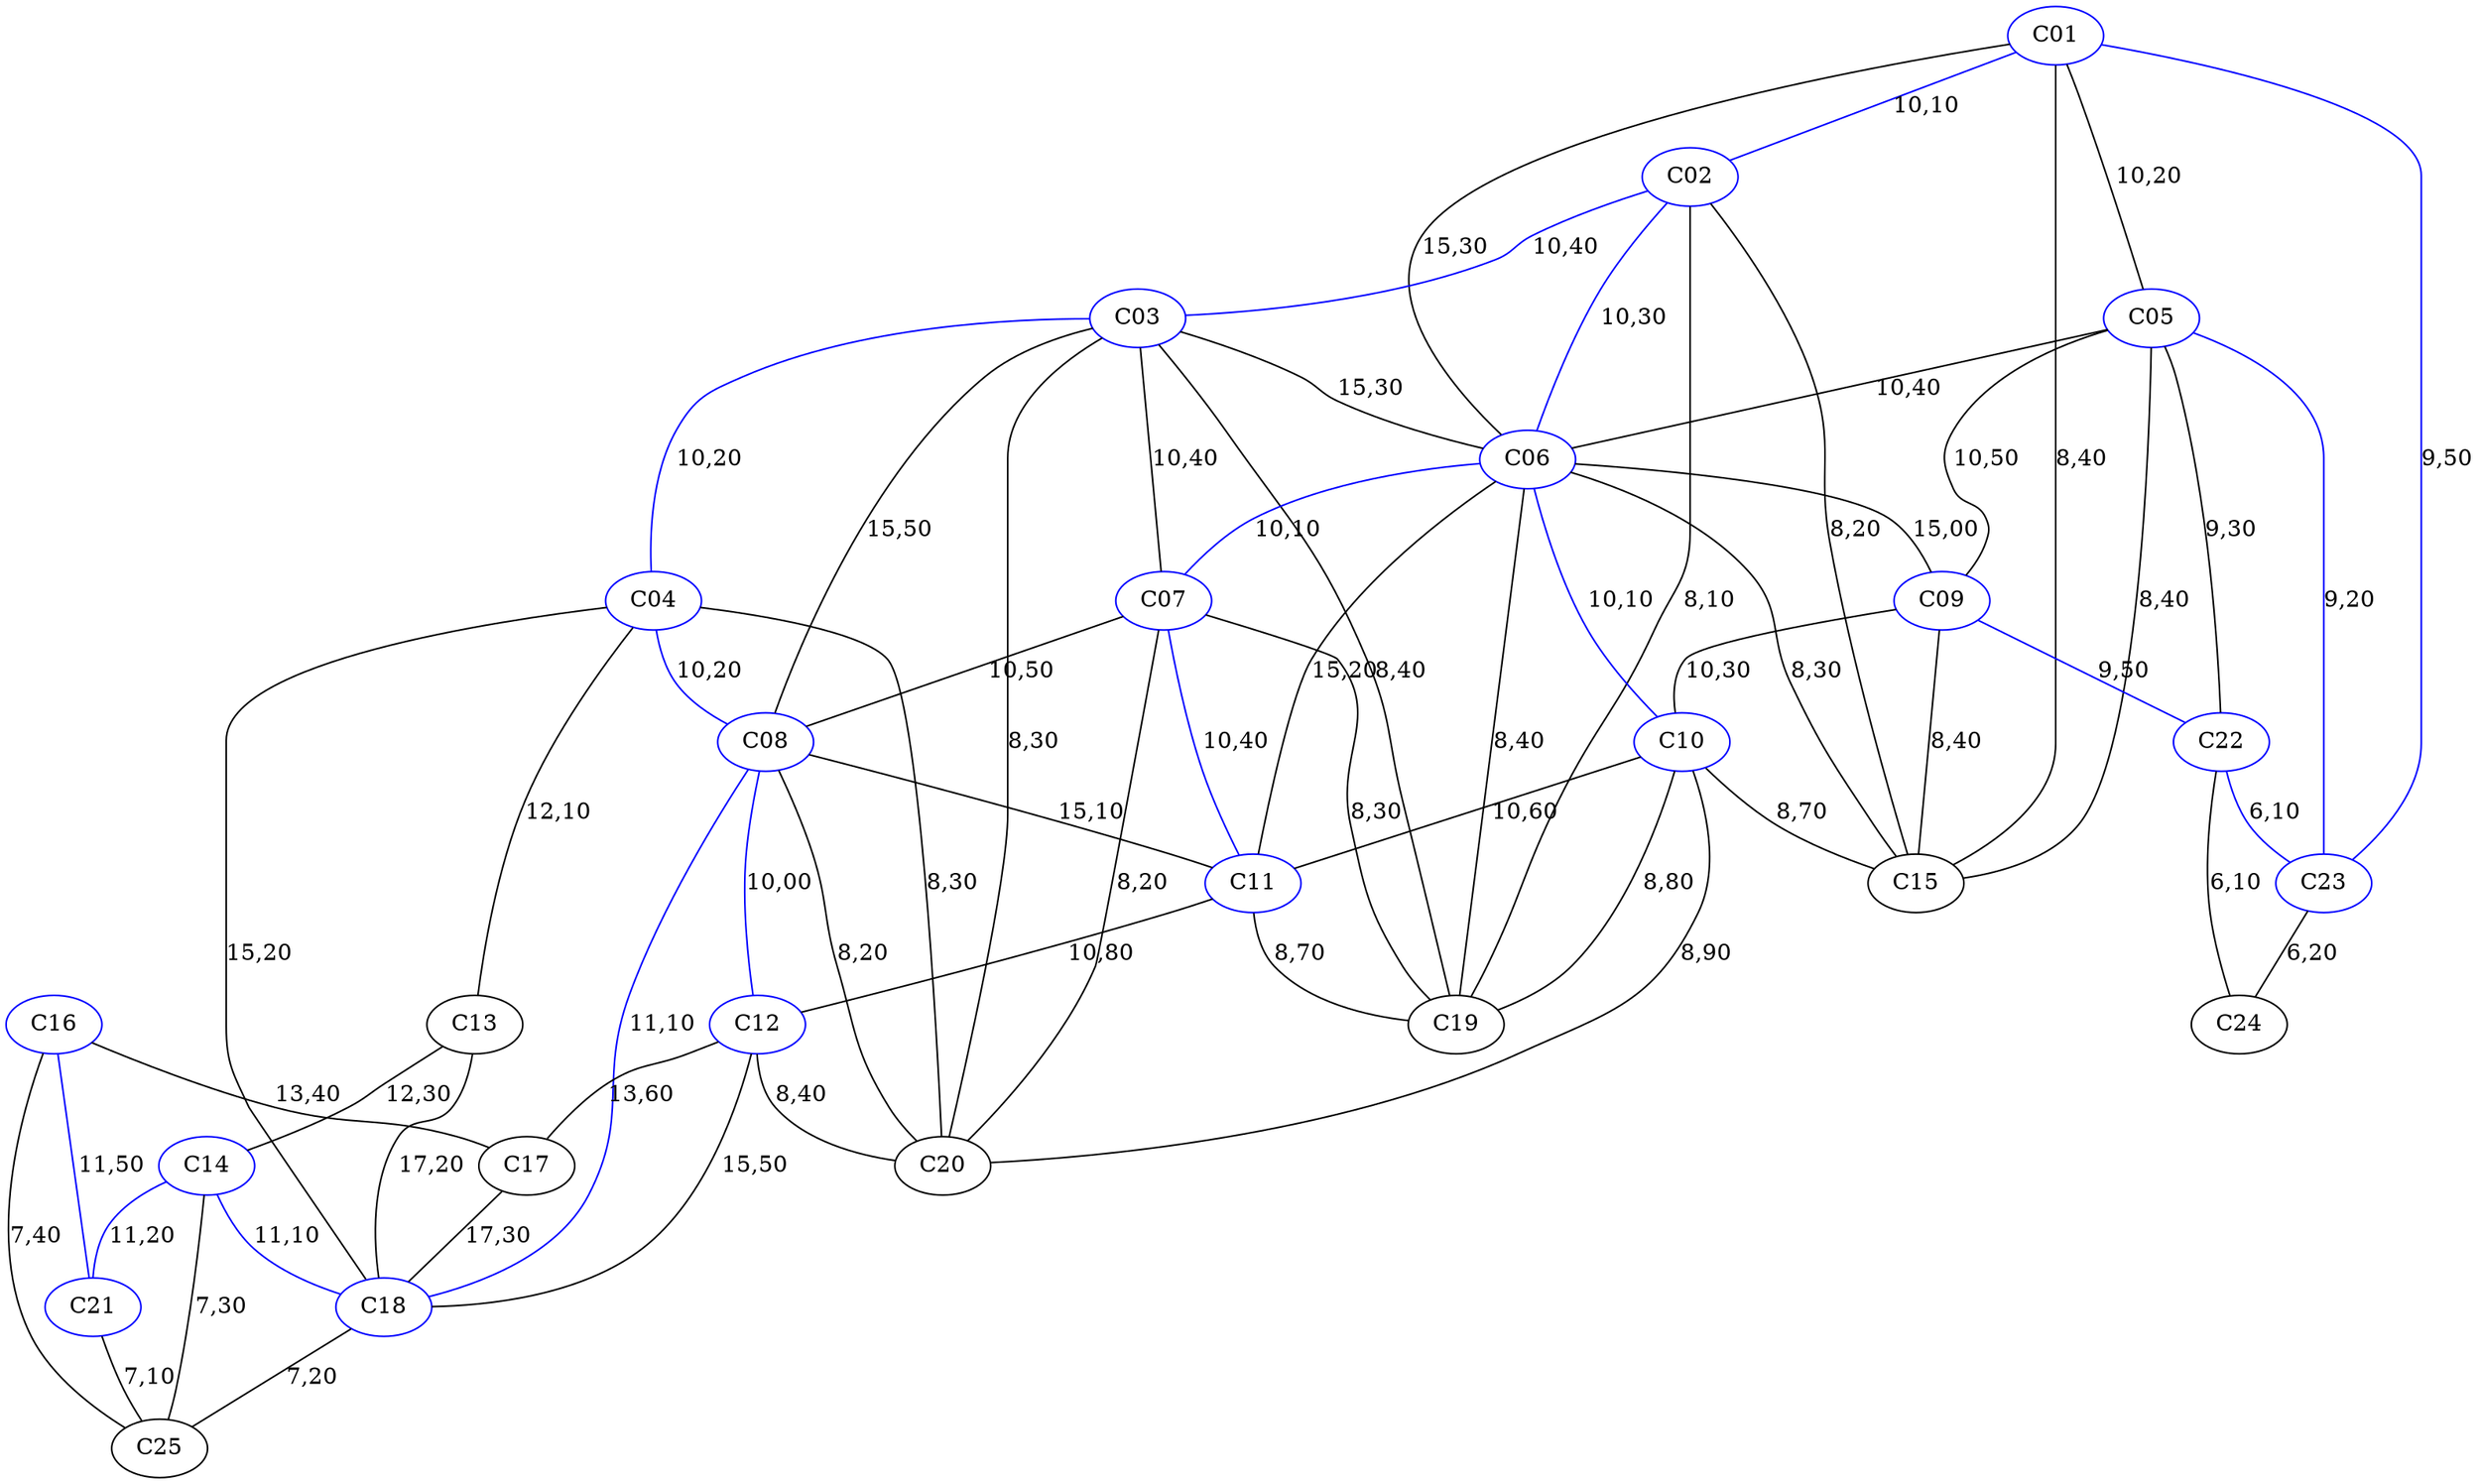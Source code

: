 strict graph G {
  1 [ label="C01" color="blue" ];
  2 [ label="C02" color="blue" ];
  3 [ label="C03" color="blue" ];
  4 [ label="C04" color="blue" ];
  5 [ label="C05" color="blue" ];
  6 [ label="C06" color="blue" ];
  7 [ label="C07" color="blue" ];
  8 [ label="C08" color="blue" ];
  9 [ label="C09" color="blue" ];
  10 [ label="C10" color="blue" ];
  11 [ label="C11" color="blue" ];
  12 [ label="C12" color="blue" ];
  13 [ label="C13" ];
  14 [ label="C14" color="blue" ];
  15 [ label="C15" ];
  16 [ label="C16" color="blue" ];
  17 [ label="C17" ];
  18 [ label="C18" color="blue" ];
  19 [ label="C19" ];
  20 [ label="C20" ];
  21 [ label="C21" color="blue" ];
  22 [ label="C22" color="blue" ];
  23 [ label="C23" color="blue" ];
  24 [ label="C24" ];
  25 [ label="C25" ];
  1 -- 2 [ label="10,10" color="blue" ];
  1 -- 5 [ label="10,20" ];
  1 -- 6 [ label="15,30" ];
  1 -- 15 [ label="8,40" ];
  1 -- 23 [ label="9,50" color="blue" ];
  2 -- 3 [ label="10,40" color="blue" ];
  2 -- 6 [ label="10,30" color="blue" ];
  2 -- 15 [ label="8,20" ];
  2 -- 19 [ label="8,10" ];
  3 -- 4 [ label="10,20" color="blue" ];
  3 -- 6 [ label="15,30" ];
  3 -- 7 [ label="10,40" ];
  3 -- 8 [ label="15,50" ];
  3 -- 19 [ label="8,40" ];
  3 -- 20 [ label="8,30" ];
  4 -- 8 [ label="10,20" color="blue" ];
  4 -- 13 [ label="12,10" ];
  4 -- 18 [ label="15,20" ];
  4 -- 20 [ label="8,30" ];
  5 -- 6 [ label="10,40" ];
  5 -- 9 [ label="10,50" ];
  5 -- 15 [ label="8,40" ];
  5 -- 22 [ label="9,30" ];
  5 -- 23 [ label="9,20" color="blue" ];
  6 -- 7 [ label="10,10" color="blue" ];
  6 -- 9 [ label="15,00" ];
  6 -- 10 [ label="10,10" color="blue" ];
  6 -- 11 [ label="15,20" ];
  6 -- 15 [ label="8,30" ];
  6 -- 19 [ label="8,40" ];
  7 -- 8 [ label="10,50" ];
  7 -- 11 [ label="10,40" color="blue" ];
  7 -- 19 [ label="8,30" ];
  7 -- 20 [ label="8,20" ];
  8 -- 11 [ label="15,10" ];
  8 -- 12 [ label="10,00" color="blue" ];
  8 -- 18 [ label="11,10" color="blue" ];
  8 -- 20 [ label="8,20" ];
  9 -- 10 [ label="10,30" ];
  9 -- 15 [ label="8,40" ];
  9 -- 22 [ label="9,50" color="blue" ];
  10 -- 11 [ label="10,60" ];
  10 -- 15 [ label="8,70" ];
  10 -- 19 [ label="8,80" ];
  10 -- 20 [ label="8,90" ];
  11 -- 12 [ label="10,80" ];
  11 -- 19 [ label="8,70" ];
  12 -- 17 [ label="13,60" ];
  12 -- 18 [ label="15,50" ];
  12 -- 20 [ label="8,40" ];
  13 -- 14 [ label="12,30" ];
  13 -- 18 [ label="17,20" ];
  14 -- 18 [ label="11,10" color="blue" ];
  14 -- 21 [ label="11,20" color="blue" ];
  14 -- 25 [ label="7,30" ];
  16 -- 17 [ label="13,40" ];
  16 -- 21 [ label="11,50" color="blue" ];
  16 -- 25 [ label="7,40" ];
  17 -- 18 [ label="17,30" ];
  18 -- 25 [ label="7,20" ];
  21 -- 25 [ label="7,10" ];
  22 -- 23 [ label="6,10" color="blue" ];
  22 -- 24 [ label="6,10" ];
  23 -- 24 [ label="6,20" ];
}
